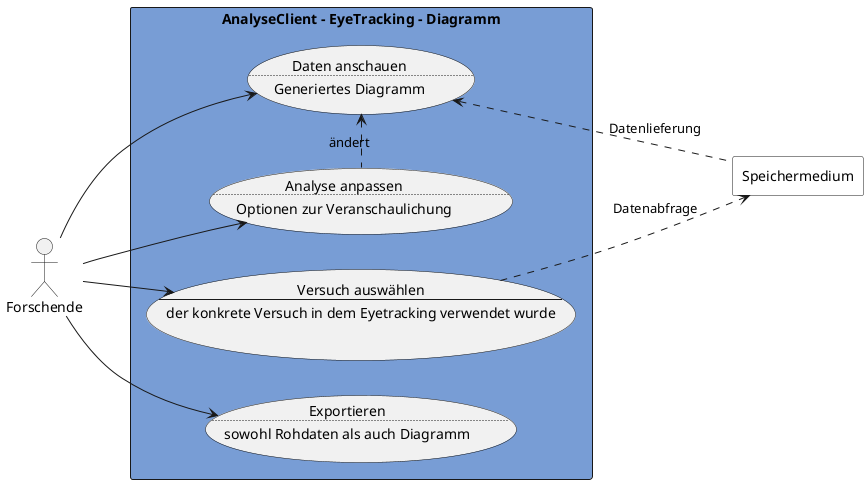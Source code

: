 @startuml Analyse-Eyetracking
left to right direction

actor Forschende as f

rectangle "AnalyseClient - EyeTracking - Diagramm" #789dd5 {
    ' usecase aw as "Analysemethode wählen
    ' ..
    ' hier: ViewTimeDistr"
    usecase va as "Versuch auswählen
    --
    der konkrete Versuch in dem Eyetracking verwendet wurde"
    usecase da as "Daten anschauen
    ..
    Generiertes Diagramm"
    usecase aa as "Analyse anpassen
    ..
    Optionen zur Veranschaulichung"
    usecase ex as "Exportieren
    ..
    sowohl Rohdaten als auch Diagramm"
}

rectangle Speichermedium as s #FFFFFF

' f --> aw
f --> da
f --> aa
f --> ex
f --> va


' intern
va ..> s : Datenabfrage
s .l.> da : Datenlieferung


da <.r. aa : ändert


@enduml
